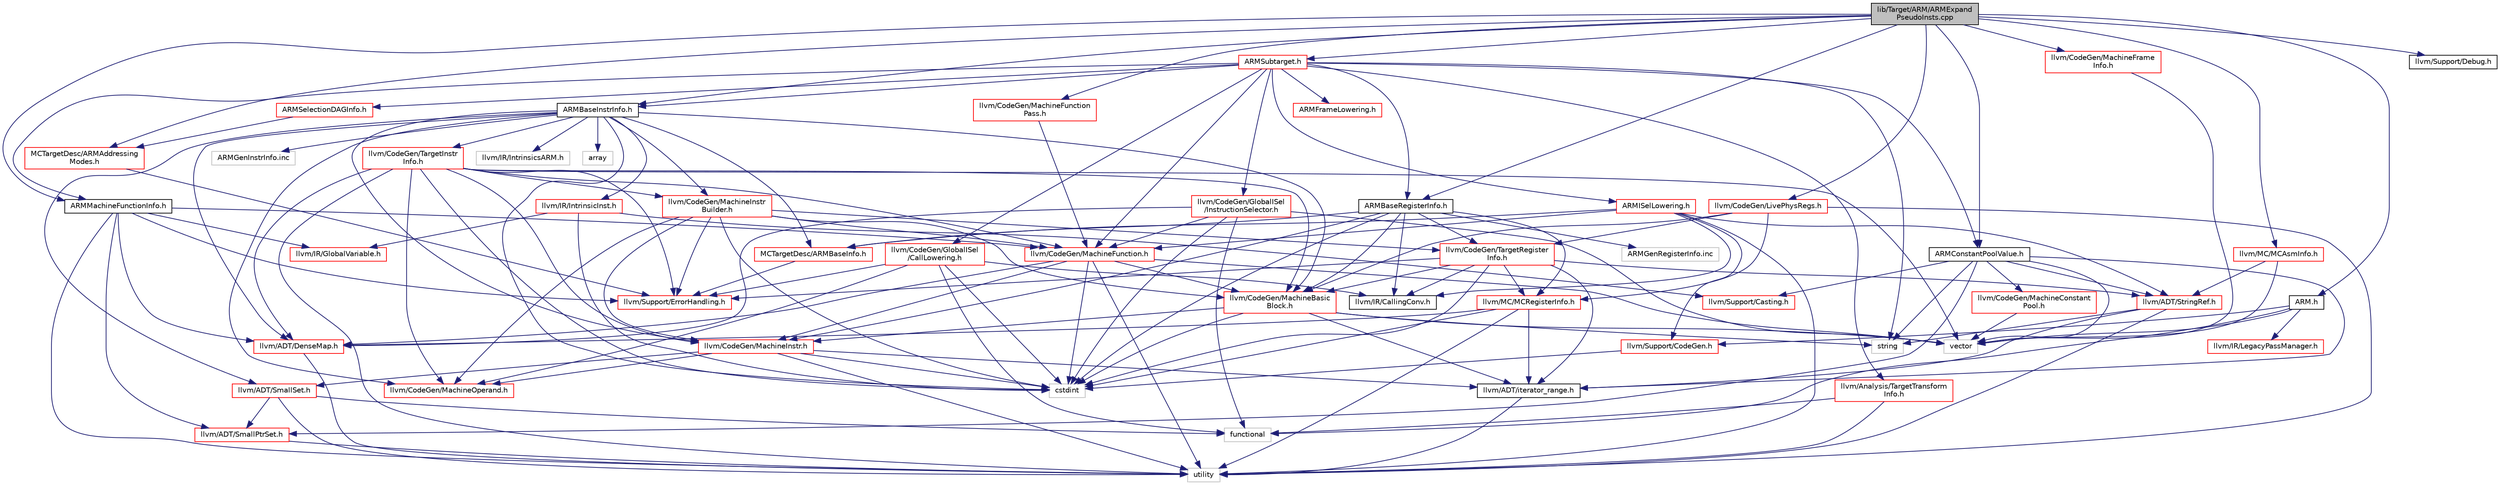 digraph "lib/Target/ARM/ARMExpandPseudoInsts.cpp"
{
 // LATEX_PDF_SIZE
  bgcolor="transparent";
  edge [fontname="Helvetica",fontsize="10",labelfontname="Helvetica",labelfontsize="10"];
  node [fontname="Helvetica",fontsize="10",shape=record];
  Node1 [label="lib/Target/ARM/ARMExpand\lPseudoInsts.cpp",height=0.2,width=0.4,color="black", fillcolor="grey75", style="filled", fontcolor="black",tooltip=" "];
  Node1 -> Node2 [color="midnightblue",fontsize="10",style="solid",fontname="Helvetica"];
  Node2 [label="ARM.h",height=0.2,width=0.4,color="black",URL="$ARM_8h.html",tooltip=" "];
  Node2 -> Node3 [color="midnightblue",fontsize="10",style="solid",fontname="Helvetica"];
  Node3 [label="llvm/IR/LegacyPassManager.h",height=0.2,width=0.4,color="red",URL="$LegacyPassManager_8h.html",tooltip=" "];
  Node2 -> Node21 [color="midnightblue",fontsize="10",style="solid",fontname="Helvetica"];
  Node21 [label="llvm/Support/CodeGen.h",height=0.2,width=0.4,color="red",URL="$CodeGen_8h.html",tooltip=" "];
  Node21 -> Node22 [color="midnightblue",fontsize="10",style="solid",fontname="Helvetica"];
  Node22 [label="cstdint",height=0.2,width=0.4,color="grey75",tooltip=" "];
  Node2 -> Node23 [color="midnightblue",fontsize="10",style="solid",fontname="Helvetica"];
  Node23 [label="functional",height=0.2,width=0.4,color="grey75",tooltip=" "];
  Node2 -> Node24 [color="midnightblue",fontsize="10",style="solid",fontname="Helvetica"];
  Node24 [label="vector",height=0.2,width=0.4,color="grey75",tooltip=" "];
  Node1 -> Node25 [color="midnightblue",fontsize="10",style="solid",fontname="Helvetica"];
  Node25 [label="ARMBaseInstrInfo.h",height=0.2,width=0.4,color="black",URL="$ARMBaseInstrInfo_8h.html",tooltip=" "];
  Node25 -> Node26 [color="midnightblue",fontsize="10",style="solid",fontname="Helvetica"];
  Node26 [label="MCTargetDesc/ARMBaseInfo.h",height=0.2,width=0.4,color="red",URL="$MCTargetDesc_2ARMBaseInfo_8h.html",tooltip=" "];
  Node26 -> Node32 [color="midnightblue",fontsize="10",style="solid",fontname="Helvetica"];
  Node32 [label="llvm/Support/ErrorHandling.h",height=0.2,width=0.4,color="red",URL="$Support_2ErrorHandling_8h.html",tooltip=" "];
  Node25 -> Node69 [color="midnightblue",fontsize="10",style="solid",fontname="Helvetica"];
  Node69 [label="llvm/ADT/DenseMap.h",height=0.2,width=0.4,color="red",URL="$DenseMap_8h.html",tooltip=" "];
  Node69 -> Node17 [color="midnightblue",fontsize="10",style="solid",fontname="Helvetica"];
  Node17 [label="utility",height=0.2,width=0.4,color="grey75",tooltip=" "];
  Node25 -> Node75 [color="midnightblue",fontsize="10",style="solid",fontname="Helvetica"];
  Node75 [label="llvm/ADT/SmallSet.h",height=0.2,width=0.4,color="red",URL="$SmallSet_8h.html",tooltip=" "];
  Node75 -> Node76 [color="midnightblue",fontsize="10",style="solid",fontname="Helvetica"];
  Node76 [label="llvm/ADT/SmallPtrSet.h",height=0.2,width=0.4,color="red",URL="$SmallPtrSet_8h.html",tooltip=" "];
  Node76 -> Node17 [color="midnightblue",fontsize="10",style="solid",fontname="Helvetica"];
  Node75 -> Node23 [color="midnightblue",fontsize="10",style="solid",fontname="Helvetica"];
  Node75 -> Node17 [color="midnightblue",fontsize="10",style="solid",fontname="Helvetica"];
  Node25 -> Node78 [color="midnightblue",fontsize="10",style="solid",fontname="Helvetica"];
  Node78 [label="llvm/CodeGen/MachineBasic\lBlock.h",height=0.2,width=0.4,color="red",URL="$MachineBasicBlock_8h.html",tooltip=" "];
  Node78 -> Node52 [color="midnightblue",fontsize="10",style="solid",fontname="Helvetica"];
  Node52 [label="llvm/ADT/iterator_range.h",height=0.2,width=0.4,color="black",URL="$iterator__range_8h.html",tooltip=" "];
  Node52 -> Node17 [color="midnightblue",fontsize="10",style="solid",fontname="Helvetica"];
  Node78 -> Node92 [color="midnightblue",fontsize="10",style="solid",fontname="Helvetica"];
  Node92 [label="llvm/CodeGen/MachineInstr.h",height=0.2,width=0.4,color="red",URL="$MachineInstr_8h.html",tooltip=" "];
  Node92 -> Node75 [color="midnightblue",fontsize="10",style="solid",fontname="Helvetica"];
  Node92 -> Node52 [color="midnightblue",fontsize="10",style="solid",fontname="Helvetica"];
  Node92 -> Node129 [color="midnightblue",fontsize="10",style="solid",fontname="Helvetica"];
  Node129 [label="llvm/CodeGen/MachineOperand.h",height=0.2,width=0.4,color="red",URL="$MachineOperand_8h.html",tooltip=" "];
  Node92 -> Node22 [color="midnightblue",fontsize="10",style="solid",fontname="Helvetica"];
  Node92 -> Node17 [color="midnightblue",fontsize="10",style="solid",fontname="Helvetica"];
  Node78 -> Node22 [color="midnightblue",fontsize="10",style="solid",fontname="Helvetica"];
  Node78 -> Node40 [color="midnightblue",fontsize="10",style="solid",fontname="Helvetica"];
  Node40 [label="string",height=0.2,width=0.4,color="grey75",tooltip=" "];
  Node78 -> Node24 [color="midnightblue",fontsize="10",style="solid",fontname="Helvetica"];
  Node25 -> Node92 [color="midnightblue",fontsize="10",style="solid",fontname="Helvetica"];
  Node25 -> Node154 [color="midnightblue",fontsize="10",style="solid",fontname="Helvetica"];
  Node154 [label="llvm/CodeGen/MachineInstr\lBuilder.h",height=0.2,width=0.4,color="red",URL="$MachineInstrBuilder_8h.html",tooltip=" "];
  Node154 -> Node78 [color="midnightblue",fontsize="10",style="solid",fontname="Helvetica"];
  Node154 -> Node160 [color="midnightblue",fontsize="10",style="solid",fontname="Helvetica"];
  Node160 [label="llvm/CodeGen/MachineFunction.h",height=0.2,width=0.4,color="red",URL="$MachineFunction_8h.html",tooltip=" "];
  Node160 -> Node69 [color="midnightblue",fontsize="10",style="solid",fontname="Helvetica"];
  Node160 -> Node78 [color="midnightblue",fontsize="10",style="solid",fontname="Helvetica"];
  Node160 -> Node92 [color="midnightblue",fontsize="10",style="solid",fontname="Helvetica"];
  Node160 -> Node22 [color="midnightblue",fontsize="10",style="solid",fontname="Helvetica"];
  Node160 -> Node17 [color="midnightblue",fontsize="10",style="solid",fontname="Helvetica"];
  Node160 -> Node24 [color="midnightblue",fontsize="10",style="solid",fontname="Helvetica"];
  Node154 -> Node92 [color="midnightblue",fontsize="10",style="solid",fontname="Helvetica"];
  Node154 -> Node129 [color="midnightblue",fontsize="10",style="solid",fontname="Helvetica"];
  Node154 -> Node168 [color="midnightblue",fontsize="10",style="solid",fontname="Helvetica"];
  Node168 [label="llvm/CodeGen/TargetRegister\lInfo.h",height=0.2,width=0.4,color="red",URL="$TargetRegisterInfo_8h.html",tooltip=" "];
  Node168 -> Node63 [color="midnightblue",fontsize="10",style="solid",fontname="Helvetica"];
  Node63 [label="llvm/ADT/StringRef.h",height=0.2,width=0.4,color="red",URL="$StringRef_8h.html",tooltip=" "];
  Node63 -> Node52 [color="midnightblue",fontsize="10",style="solid",fontname="Helvetica"];
  Node63 -> Node40 [color="midnightblue",fontsize="10",style="solid",fontname="Helvetica"];
  Node63 -> Node17 [color="midnightblue",fontsize="10",style="solid",fontname="Helvetica"];
  Node168 -> Node52 [color="midnightblue",fontsize="10",style="solid",fontname="Helvetica"];
  Node168 -> Node78 [color="midnightblue",fontsize="10",style="solid",fontname="Helvetica"];
  Node168 -> Node169 [color="midnightblue",fontsize="10",style="solid",fontname="Helvetica"];
  Node169 [label="llvm/IR/CallingConv.h",height=0.2,width=0.4,color="black",URL="$CallingConv_8h.html",tooltip=" "];
  Node168 -> Node170 [color="midnightblue",fontsize="10",style="solid",fontname="Helvetica"];
  Node170 [label="llvm/MC/MCRegisterInfo.h",height=0.2,width=0.4,color="red",URL="$MCRegisterInfo_8h.html",tooltip=" "];
  Node170 -> Node69 [color="midnightblue",fontsize="10",style="solid",fontname="Helvetica"];
  Node170 -> Node52 [color="midnightblue",fontsize="10",style="solid",fontname="Helvetica"];
  Node170 -> Node22 [color="midnightblue",fontsize="10",style="solid",fontname="Helvetica"];
  Node170 -> Node17 [color="midnightblue",fontsize="10",style="solid",fontname="Helvetica"];
  Node168 -> Node32 [color="midnightblue",fontsize="10",style="solid",fontname="Helvetica"];
  Node168 -> Node22 [color="midnightblue",fontsize="10",style="solid",fontname="Helvetica"];
  Node154 -> Node32 [color="midnightblue",fontsize="10",style="solid",fontname="Helvetica"];
  Node154 -> Node22 [color="midnightblue",fontsize="10",style="solid",fontname="Helvetica"];
  Node25 -> Node129 [color="midnightblue",fontsize="10",style="solid",fontname="Helvetica"];
  Node25 -> Node189 [color="midnightblue",fontsize="10",style="solid",fontname="Helvetica"];
  Node189 [label="llvm/CodeGen/TargetInstr\lInfo.h",height=0.2,width=0.4,color="red",URL="$TargetInstrInfo_8h.html",tooltip=" "];
  Node189 -> Node69 [color="midnightblue",fontsize="10",style="solid",fontname="Helvetica"];
  Node189 -> Node78 [color="midnightblue",fontsize="10",style="solid",fontname="Helvetica"];
  Node189 -> Node160 [color="midnightblue",fontsize="10",style="solid",fontname="Helvetica"];
  Node189 -> Node92 [color="midnightblue",fontsize="10",style="solid",fontname="Helvetica"];
  Node189 -> Node154 [color="midnightblue",fontsize="10",style="solid",fontname="Helvetica"];
  Node189 -> Node129 [color="midnightblue",fontsize="10",style="solid",fontname="Helvetica"];
  Node189 -> Node32 [color="midnightblue",fontsize="10",style="solid",fontname="Helvetica"];
  Node189 -> Node22 [color="midnightblue",fontsize="10",style="solid",fontname="Helvetica"];
  Node189 -> Node17 [color="midnightblue",fontsize="10",style="solid",fontname="Helvetica"];
  Node189 -> Node24 [color="midnightblue",fontsize="10",style="solid",fontname="Helvetica"];
  Node25 -> Node232 [color="midnightblue",fontsize="10",style="solid",fontname="Helvetica"];
  Node232 [label="llvm/IR/IntrinsicInst.h",height=0.2,width=0.4,color="red",URL="$IntrinsicInst_8h.html",tooltip=" "];
  Node232 -> Node238 [color="midnightblue",fontsize="10",style="solid",fontname="Helvetica"];
  Node238 [label="llvm/IR/GlobalVariable.h",height=0.2,width=0.4,color="red",URL="$GlobalVariable_8h.html",tooltip=" "];
  Node232 -> Node11 [color="midnightblue",fontsize="10",style="solid",fontname="Helvetica"];
  Node11 [label="llvm/Support/Casting.h",height=0.2,width=0.4,color="red",URL="$Casting_8h.html",tooltip=" "];
  Node232 -> Node22 [color="midnightblue",fontsize="10",style="solid",fontname="Helvetica"];
  Node25 -> Node242 [color="midnightblue",fontsize="10",style="solid",fontname="Helvetica"];
  Node242 [label="llvm/IR/IntrinsicsARM.h",height=0.2,width=0.4,color="grey75",tooltip=" "];
  Node25 -> Node54 [color="midnightblue",fontsize="10",style="solid",fontname="Helvetica"];
  Node54 [label="array",height=0.2,width=0.4,color="grey75",tooltip=" "];
  Node25 -> Node22 [color="midnightblue",fontsize="10",style="solid",fontname="Helvetica"];
  Node25 -> Node59 [color="midnightblue",fontsize="10",style="solid",fontname="Helvetica"];
  Node59 [label="ARMGenInstrInfo.inc",height=0.2,width=0.4,color="grey75",tooltip=" "];
  Node1 -> Node243 [color="midnightblue",fontsize="10",style="solid",fontname="Helvetica"];
  Node243 [label="ARMBaseRegisterInfo.h",height=0.2,width=0.4,color="black",URL="$ARMBaseRegisterInfo_8h.html",tooltip=" "];
  Node243 -> Node26 [color="midnightblue",fontsize="10",style="solid",fontname="Helvetica"];
  Node243 -> Node78 [color="midnightblue",fontsize="10",style="solid",fontname="Helvetica"];
  Node243 -> Node92 [color="midnightblue",fontsize="10",style="solid",fontname="Helvetica"];
  Node243 -> Node168 [color="midnightblue",fontsize="10",style="solid",fontname="Helvetica"];
  Node243 -> Node169 [color="midnightblue",fontsize="10",style="solid",fontname="Helvetica"];
  Node243 -> Node170 [color="midnightblue",fontsize="10",style="solid",fontname="Helvetica"];
  Node243 -> Node22 [color="midnightblue",fontsize="10",style="solid",fontname="Helvetica"];
  Node243 -> Node58 [color="midnightblue",fontsize="10",style="solid",fontname="Helvetica"];
  Node58 [label="ARMGenRegisterInfo.inc",height=0.2,width=0.4,color="grey75",tooltip=" "];
  Node1 -> Node244 [color="midnightblue",fontsize="10",style="solid",fontname="Helvetica"];
  Node244 [label="ARMConstantPoolValue.h",height=0.2,width=0.4,color="black",URL="$ARMConstantPoolValue_8h.html",tooltip=" "];
  Node244 -> Node76 [color="midnightblue",fontsize="10",style="solid",fontname="Helvetica"];
  Node244 -> Node63 [color="midnightblue",fontsize="10",style="solid",fontname="Helvetica"];
  Node244 -> Node52 [color="midnightblue",fontsize="10",style="solid",fontname="Helvetica"];
  Node244 -> Node245 [color="midnightblue",fontsize="10",style="solid",fontname="Helvetica"];
  Node245 [label="llvm/CodeGen/MachineConstant\lPool.h",height=0.2,width=0.4,color="red",URL="$MachineConstantPool_8h.html",tooltip=" "];
  Node245 -> Node24 [color="midnightblue",fontsize="10",style="solid",fontname="Helvetica"];
  Node244 -> Node11 [color="midnightblue",fontsize="10",style="solid",fontname="Helvetica"];
  Node244 -> Node40 [color="midnightblue",fontsize="10",style="solid",fontname="Helvetica"];
  Node244 -> Node24 [color="midnightblue",fontsize="10",style="solid",fontname="Helvetica"];
  Node1 -> Node247 [color="midnightblue",fontsize="10",style="solid",fontname="Helvetica"];
  Node247 [label="ARMMachineFunctionInfo.h",height=0.2,width=0.4,color="black",URL="$ARMMachineFunctionInfo_8h.html",tooltip=" "];
  Node247 -> Node69 [color="midnightblue",fontsize="10",style="solid",fontname="Helvetica"];
  Node247 -> Node76 [color="midnightblue",fontsize="10",style="solid",fontname="Helvetica"];
  Node247 -> Node160 [color="midnightblue",fontsize="10",style="solid",fontname="Helvetica"];
  Node247 -> Node238 [color="midnightblue",fontsize="10",style="solid",fontname="Helvetica"];
  Node247 -> Node32 [color="midnightblue",fontsize="10",style="solid",fontname="Helvetica"];
  Node247 -> Node17 [color="midnightblue",fontsize="10",style="solid",fontname="Helvetica"];
  Node1 -> Node248 [color="midnightblue",fontsize="10",style="solid",fontname="Helvetica"];
  Node248 [label="ARMSubtarget.h",height=0.2,width=0.4,color="red",URL="$ARMSubtarget_8h.html",tooltip=" "];
  Node248 -> Node25 [color="midnightblue",fontsize="10",style="solid",fontname="Helvetica"];
  Node248 -> Node243 [color="midnightblue",fontsize="10",style="solid",fontname="Helvetica"];
  Node248 -> Node244 [color="midnightblue",fontsize="10",style="solid",fontname="Helvetica"];
  Node248 -> Node249 [color="midnightblue",fontsize="10",style="solid",fontname="Helvetica"];
  Node249 [label="ARMFrameLowering.h",height=0.2,width=0.4,color="red",URL="$ARMFrameLowering_8h.html",tooltip=" "];
  Node248 -> Node251 [color="midnightblue",fontsize="10",style="solid",fontname="Helvetica"];
  Node251 [label="ARMISelLowering.h",height=0.2,width=0.4,color="red",URL="$ARMISelLowering_8h.html",tooltip=" "];
  Node251 -> Node26 [color="midnightblue",fontsize="10",style="solid",fontname="Helvetica"];
  Node251 -> Node63 [color="midnightblue",fontsize="10",style="solid",fontname="Helvetica"];
  Node251 -> Node160 [color="midnightblue",fontsize="10",style="solid",fontname="Helvetica"];
  Node251 -> Node169 [color="midnightblue",fontsize="10",style="solid",fontname="Helvetica"];
  Node251 -> Node21 [color="midnightblue",fontsize="10",style="solid",fontname="Helvetica"];
  Node251 -> Node17 [color="midnightblue",fontsize="10",style="solid",fontname="Helvetica"];
  Node248 -> Node247 [color="midnightblue",fontsize="10",style="solid",fontname="Helvetica"];
  Node248 -> Node287 [color="midnightblue",fontsize="10",style="solid",fontname="Helvetica"];
  Node287 [label="ARMSelectionDAGInfo.h",height=0.2,width=0.4,color="red",URL="$ARMSelectionDAGInfo_8h.html",tooltip=" "];
  Node287 -> Node288 [color="midnightblue",fontsize="10",style="solid",fontname="Helvetica"];
  Node288 [label="MCTargetDesc/ARMAddressing\lModes.h",height=0.2,width=0.4,color="red",URL="$ARMAddressingModes_8h.html",tooltip=" "];
  Node288 -> Node32 [color="midnightblue",fontsize="10",style="solid",fontname="Helvetica"];
  Node248 -> Node290 [color="midnightblue",fontsize="10",style="solid",fontname="Helvetica"];
  Node290 [label="llvm/Analysis/TargetTransform\lInfo.h",height=0.2,width=0.4,color="red",URL="$TargetTransformInfo_8h.html",tooltip=" "];
  Node290 -> Node23 [color="midnightblue",fontsize="10",style="solid",fontname="Helvetica"];
  Node290 -> Node17 [color="midnightblue",fontsize="10",style="solid",fontname="Helvetica"];
  Node248 -> Node293 [color="midnightblue",fontsize="10",style="solid",fontname="Helvetica"];
  Node293 [label="llvm/CodeGen/GlobalISel\l/CallLowering.h",height=0.2,width=0.4,color="red",URL="$CallLowering_8h.html",tooltip=" "];
  Node293 -> Node129 [color="midnightblue",fontsize="10",style="solid",fontname="Helvetica"];
  Node293 -> Node169 [color="midnightblue",fontsize="10",style="solid",fontname="Helvetica"];
  Node293 -> Node32 [color="midnightblue",fontsize="10",style="solid",fontname="Helvetica"];
  Node293 -> Node22 [color="midnightblue",fontsize="10",style="solid",fontname="Helvetica"];
  Node293 -> Node23 [color="midnightblue",fontsize="10",style="solid",fontname="Helvetica"];
  Node248 -> Node294 [color="midnightblue",fontsize="10",style="solid",fontname="Helvetica"];
  Node294 [label="llvm/CodeGen/GlobalISel\l/InstructionSelector.h",height=0.2,width=0.4,color="red",URL="$InstructionSelector_8h.html",tooltip=" "];
  Node294 -> Node69 [color="midnightblue",fontsize="10",style="solid",fontname="Helvetica"];
  Node294 -> Node160 [color="midnightblue",fontsize="10",style="solid",fontname="Helvetica"];
  Node294 -> Node22 [color="midnightblue",fontsize="10",style="solid",fontname="Helvetica"];
  Node294 -> Node23 [color="midnightblue",fontsize="10",style="solid",fontname="Helvetica"];
  Node294 -> Node24 [color="midnightblue",fontsize="10",style="solid",fontname="Helvetica"];
  Node248 -> Node160 [color="midnightblue",fontsize="10",style="solid",fontname="Helvetica"];
  Node248 -> Node40 [color="midnightblue",fontsize="10",style="solid",fontname="Helvetica"];
  Node1 -> Node288 [color="midnightblue",fontsize="10",style="solid",fontname="Helvetica"];
  Node1 -> Node303 [color="midnightblue",fontsize="10",style="solid",fontname="Helvetica"];
  Node303 [label="llvm/CodeGen/LivePhysRegs.h",height=0.2,width=0.4,color="red",URL="$LivePhysRegs_8h.html",tooltip=" "];
  Node303 -> Node78 [color="midnightblue",fontsize="10",style="solid",fontname="Helvetica"];
  Node303 -> Node168 [color="midnightblue",fontsize="10",style="solid",fontname="Helvetica"];
  Node303 -> Node170 [color="midnightblue",fontsize="10",style="solid",fontname="Helvetica"];
  Node303 -> Node17 [color="midnightblue",fontsize="10",style="solid",fontname="Helvetica"];
  Node1 -> Node305 [color="midnightblue",fontsize="10",style="solid",fontname="Helvetica"];
  Node305 [label="llvm/CodeGen/MachineFrame\lInfo.h",height=0.2,width=0.4,color="red",URL="$MachineFrameInfo_8h.html",tooltip=" "];
  Node305 -> Node24 [color="midnightblue",fontsize="10",style="solid",fontname="Helvetica"];
  Node1 -> Node222 [color="midnightblue",fontsize="10",style="solid",fontname="Helvetica"];
  Node222 [label="llvm/CodeGen/MachineFunction\lPass.h",height=0.2,width=0.4,color="red",URL="$MachineFunctionPass_8h.html",tooltip=" "];
  Node222 -> Node160 [color="midnightblue",fontsize="10",style="solid",fontname="Helvetica"];
  Node1 -> Node306 [color="midnightblue",fontsize="10",style="solid",fontname="Helvetica"];
  Node306 [label="llvm/MC/MCAsmInfo.h",height=0.2,width=0.4,color="red",URL="$MCAsmInfo_8h.html",tooltip=" "];
  Node306 -> Node63 [color="midnightblue",fontsize="10",style="solid",fontname="Helvetica"];
  Node306 -> Node24 [color="midnightblue",fontsize="10",style="solid",fontname="Helvetica"];
  Node1 -> Node126 [color="midnightblue",fontsize="10",style="solid",fontname="Helvetica"];
  Node126 [label="llvm/Support/Debug.h",height=0.2,width=0.4,color="black",URL="$Debug_8h.html",tooltip=" "];
}
